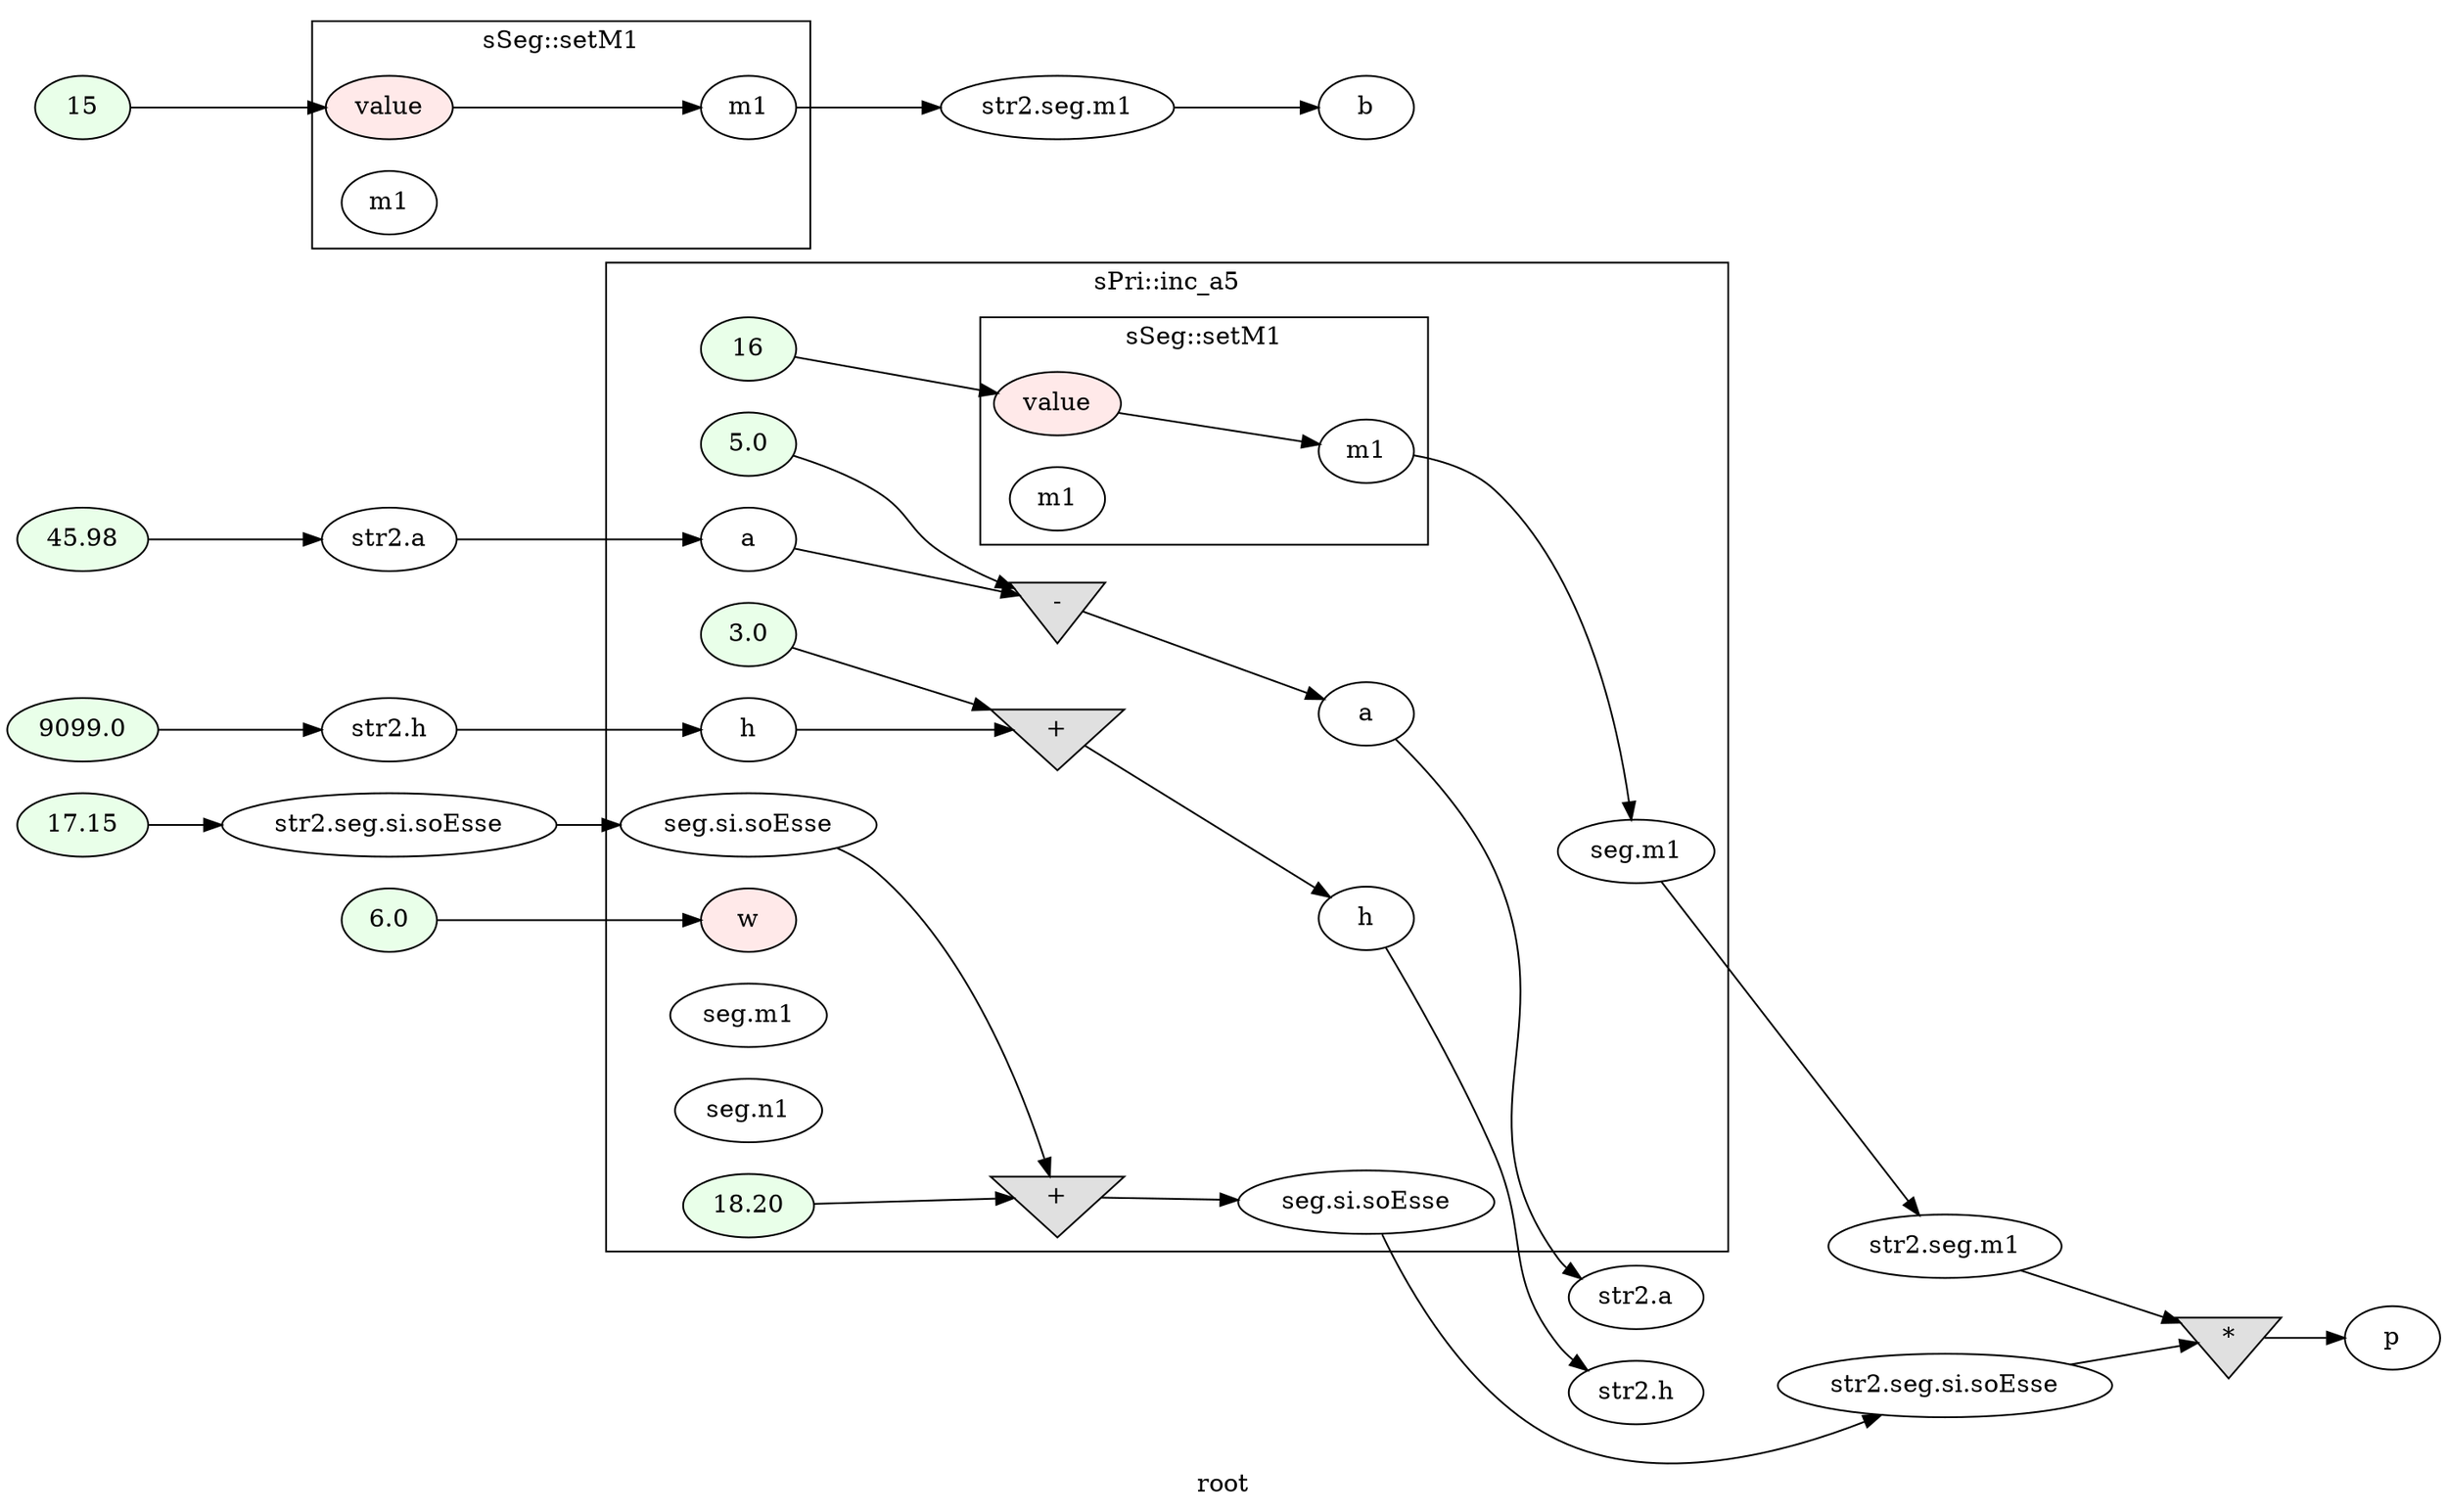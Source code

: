 digraph G
{
rankdir=LR;
label = "root";
	node_000024 [ label = "45.98", style=filled, fillcolor="#E9FFE9", startingline=39 ]
	node_000025 [ label = "str2.a", startingline=39 ]
	node_000026 [ label = "9099.0", style=filled, fillcolor="#E9FFE9", startingline=40 ]
	node_000027 [ label = "str2.h", startingline=40 ]
	node_000028 [ label = "15", style=filled, fillcolor="#E9FFE9", startingline=42 ]
	node_000032 [ label = "str2.seg.m1", startingline=42 ]
	node_000033 [ label = "b", startingline=43 ]
	node_000034 [ label = "17.15", style=filled, fillcolor="#E9FFE9", startingline=44 ]
	node_000035 [ label = "str2.seg.si.soEsse", startingline=44 ]
	node_000036 [ label = "6.0", style=filled, fillcolor="#E9FFE9", startingline=46 ]
	node_000057 [ label = "str2.seg.si.soEsse", startingline=46 ]
	node_000058 [ label = "str2.seg.m1", startingline=46 ]
	node_000059 [ label = "str2.h", startingline=46 ]
	node_000060 [ label = "str2.a", startingline=46 ]
	node_000061 [ label = "*", shape=invtriangle, style=filled, fillcolor="#E0E0E0", startingline=48 ]
	node_000062 [ label = "p", startingline=48 ]
subgraph cluster_1 {
label = "sSeg::setM1";
parent = "G";
startingline = 42;
	node_000029 [ label = "value", style=filled, fillcolor="#FFE9E9", startingline=15 ]
	node_000030 [ label = "m1", startingline=17 ]
	node_000031 [ label = "m1", startingline=17 ]
}
subgraph cluster_2 {
label = "sPri::inc_a5";
parent = "G";
startingline = 46;
	node_000037 [ label = "w", style=filled, fillcolor="#FFE9E9", startingline=27 ]
	node_000038 [ label = "a", startingline=29 ]
	node_000039 [ label = "5.0", style=filled, fillcolor="#E9FFE9", startingline=29 ]
	node_000040 [ label = "-", shape=invtriangle, style=filled, fillcolor="#E0E0E0", startingline=29 ]
	node_000041 [ label = "a", startingline=29 ]
	node_000042 [ label = "h", startingline=30 ]
	node_000043 [ label = "3.0", style=filled, fillcolor="#E9FFE9", startingline=30 ]
	node_000044 [ label = "+", shape=invtriangle, style=filled, fillcolor="#E0E0E0", startingline=30 ]
	node_000045 [ label = "h", startingline=30 ]
	node_000046 [ label = "16", style=filled, fillcolor="#E9FFE9", startingline=31 ]
	node_000047 [ label = "seg.si.soEsse", startingline=31 ]
	node_000048 [ label = "seg.m1", startingline=31 ]
	node_000049 [ label = "seg.n1", startingline=31 ]
	node_000050 [ label = "seg.m1", startingline=31 ]
	node_000051 [ label = "18.20", style=filled, fillcolor="#E9FFE9", startingline=32 ]
	node_000052 [ label = "+", shape=invtriangle, style=filled, fillcolor="#E0E0E0", startingline=32 ]
	node_000053 [ label = "seg.si.soEsse", startingline=32 ]
subgraph cluster_3 {
label = "sSeg::setM1";
parent = "cluster_2";
startingline = 31;
	node_000054 [ label = "value", style=filled, fillcolor="#FFE9E9", startingline=15 ]
	node_000055 [ label = "m1", startingline=17 ]
	node_000056 [ label = "m1", startingline=17 ]
}
}
	node_000024 -> node_000025
	node_000025 -> node_000038
	node_000026 -> node_000027
	node_000027 -> node_000042
	node_000028 -> node_000029
	node_000032 -> node_000033
	node_000034 -> node_000035
	node_000035 -> node_000047
	node_000036 -> node_000037
	node_000057 -> node_000061
	node_000058 -> node_000061
	node_000061 -> node_000062
	node_000029 -> node_000031
	node_000031 -> node_000032
	node_000038 -> node_000040
	node_000039 -> node_000040
	node_000040 -> node_000041
	node_000041 -> node_000060
	node_000042 -> node_000044
	node_000043 -> node_000044
	node_000044 -> node_000045
	node_000045 -> node_000059
	node_000046 -> node_000054
	node_000047 -> node_000052
	node_000050 -> node_000058
	node_000051 -> node_000052
	node_000052 -> node_000053
	node_000053 -> node_000057
	node_000054 -> node_000056
	node_000056 -> node_000050
}
